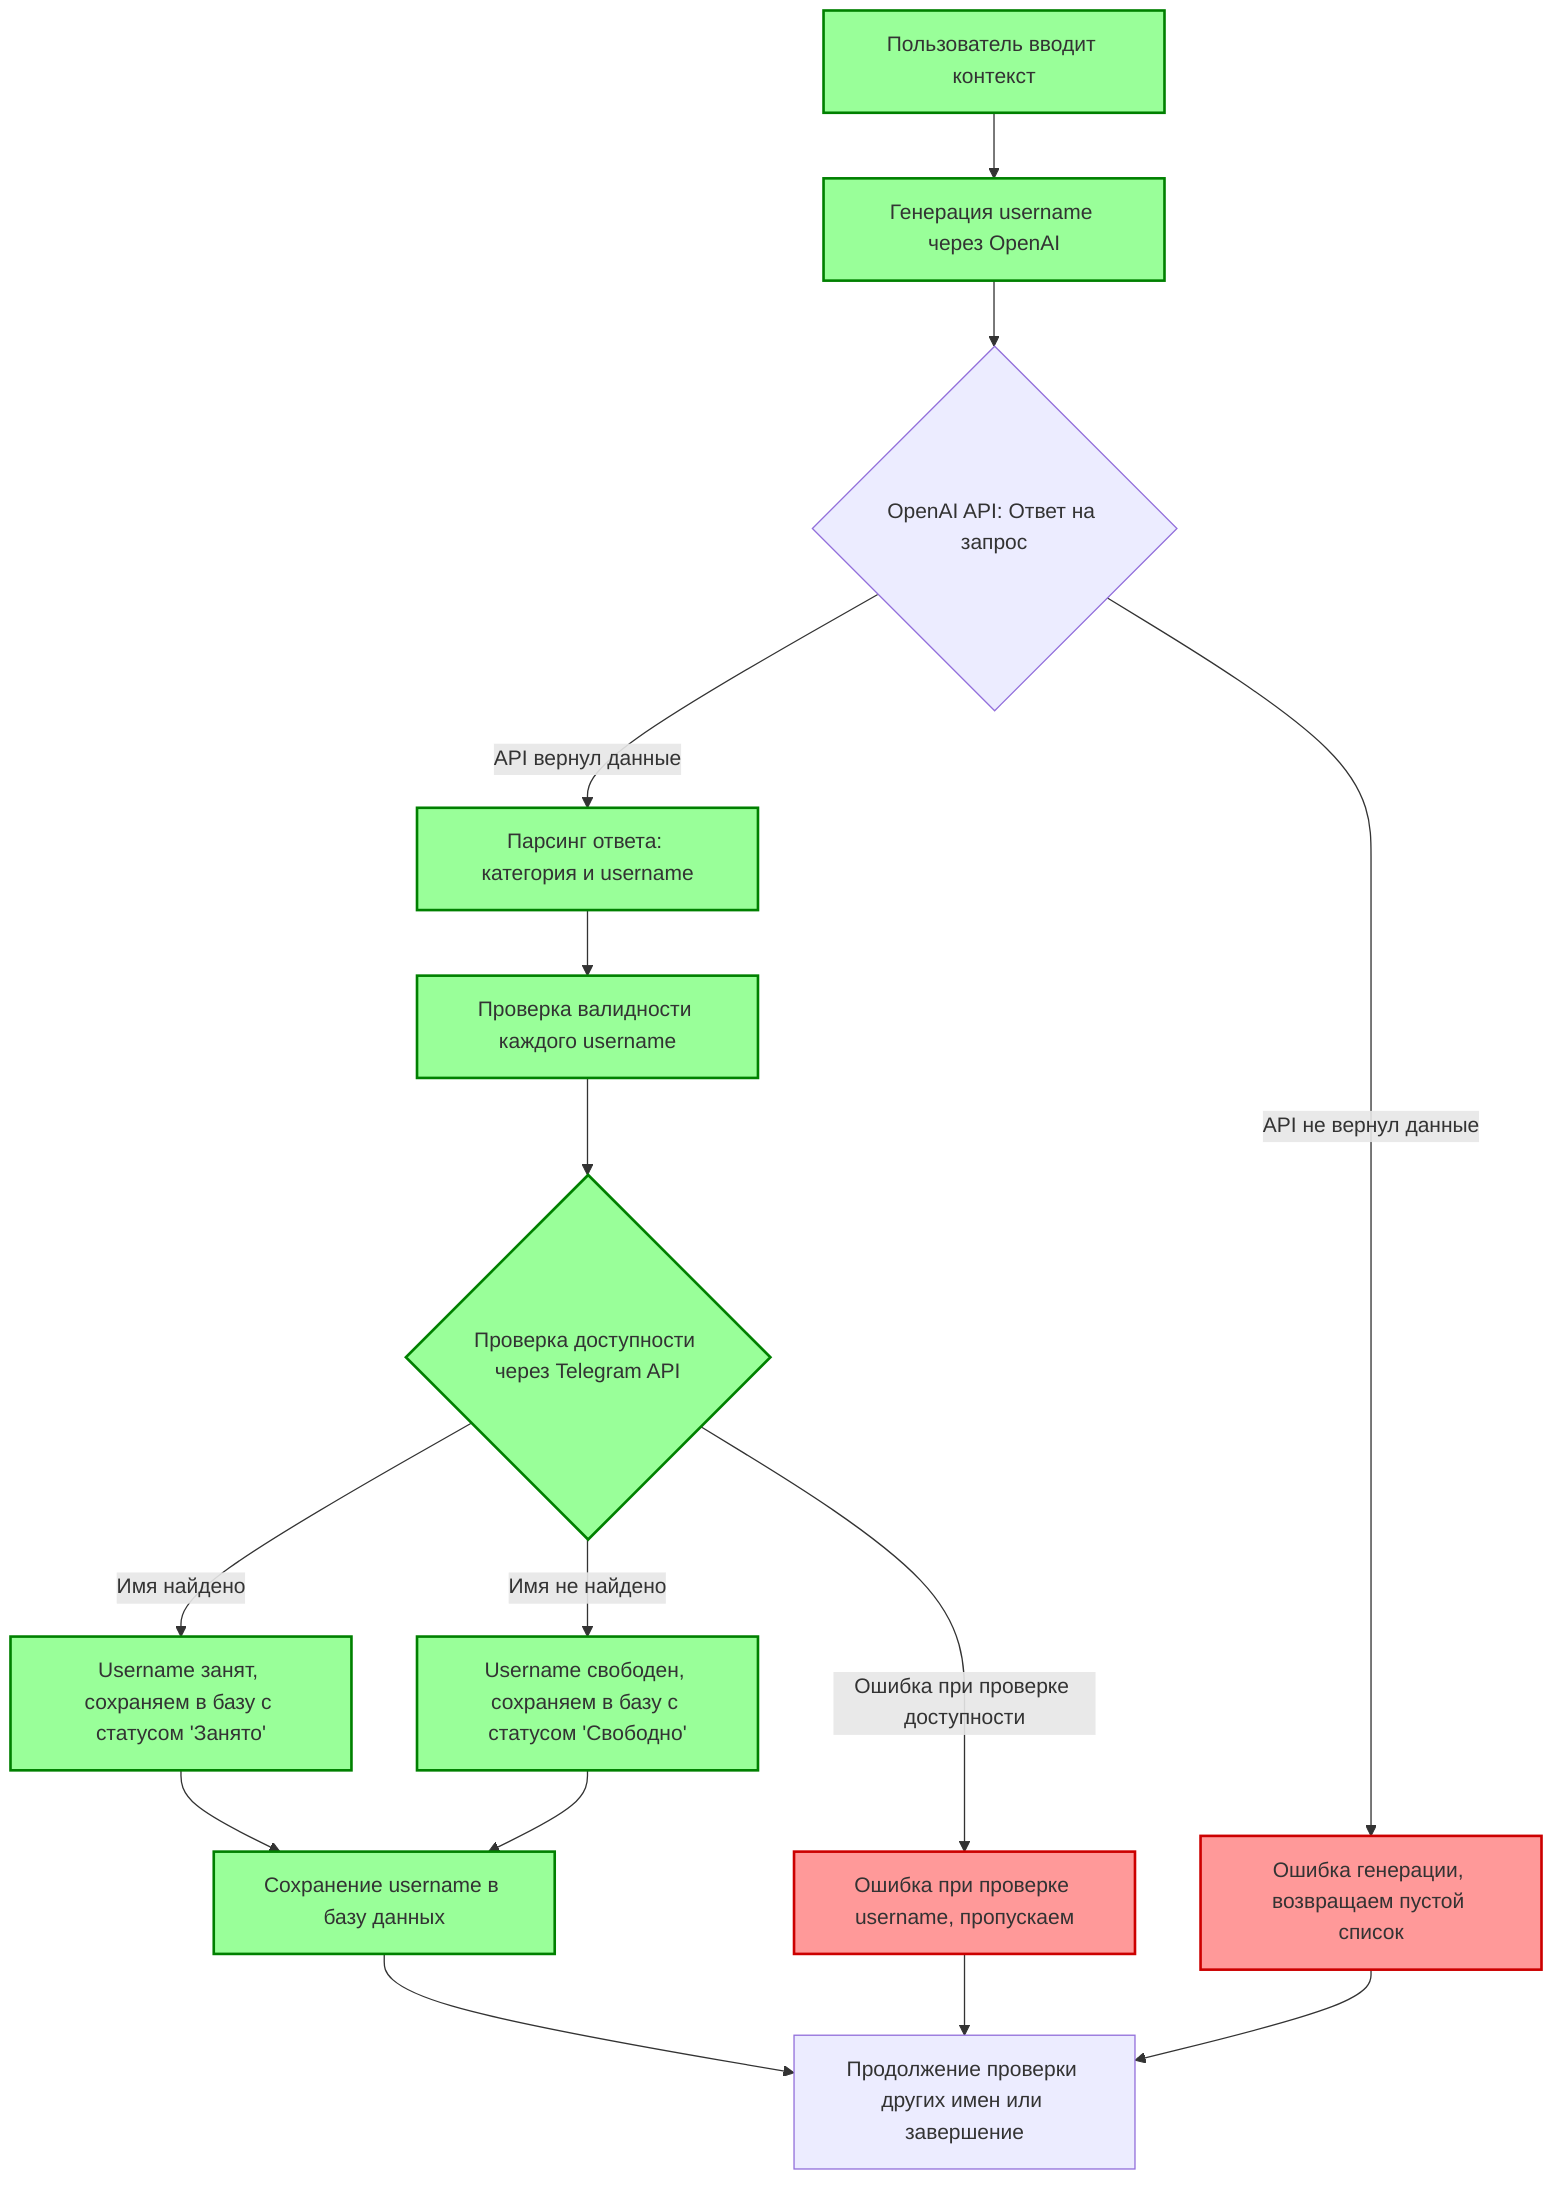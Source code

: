 flowchart TD
  %% Определяем стили
  classDef success fill:#99ff99,stroke:#008000,stroke-width:2px;
  classDef failure fill:#ff9999,stroke:#cc0000,stroke-width:2px;

  %% Начало
  A[Пользователь вводит контекст] --> B[Генерация username через OpenAI]

  %% Процесс генерации
  B --> C{OpenAI API: Ответ на запрос}
  C -- "API вернул данные" --> D[Парсинг ответа: категория и username]
  D --> E[Проверка валидности каждого username]

  %% Процесс проверки каждого username
  E --> F{Проверка доступности через Telegram API}
  F -- "Имя найдено" --> G[Username занят, сохраняем в базу с статусом 'Занято']
  F -- "Имя не найдено" --> H[Username свободен, сохраняем в базу с статусом 'Свободно']

  %% Сохранение в базу
  G --> I[Сохранение username в базу данных]
  H --> I[Сохранение username в базу данных]

  %% Завершающий этап
  I --> J[Продолжение проверки других имен или завершение]

  %% Обработка ошибок
  C -- "API не вернул данные" --> K[Ошибка генерации, возвращаем пустой список]
  K --> J
  F -- "Ошибка при проверке доступности" --> L[Ошибка при проверке username, пропускаем]
  L --> J

  %% Применяем стили
  class A,B,D,E,F,G,H,I success;
  class K,L failure;
